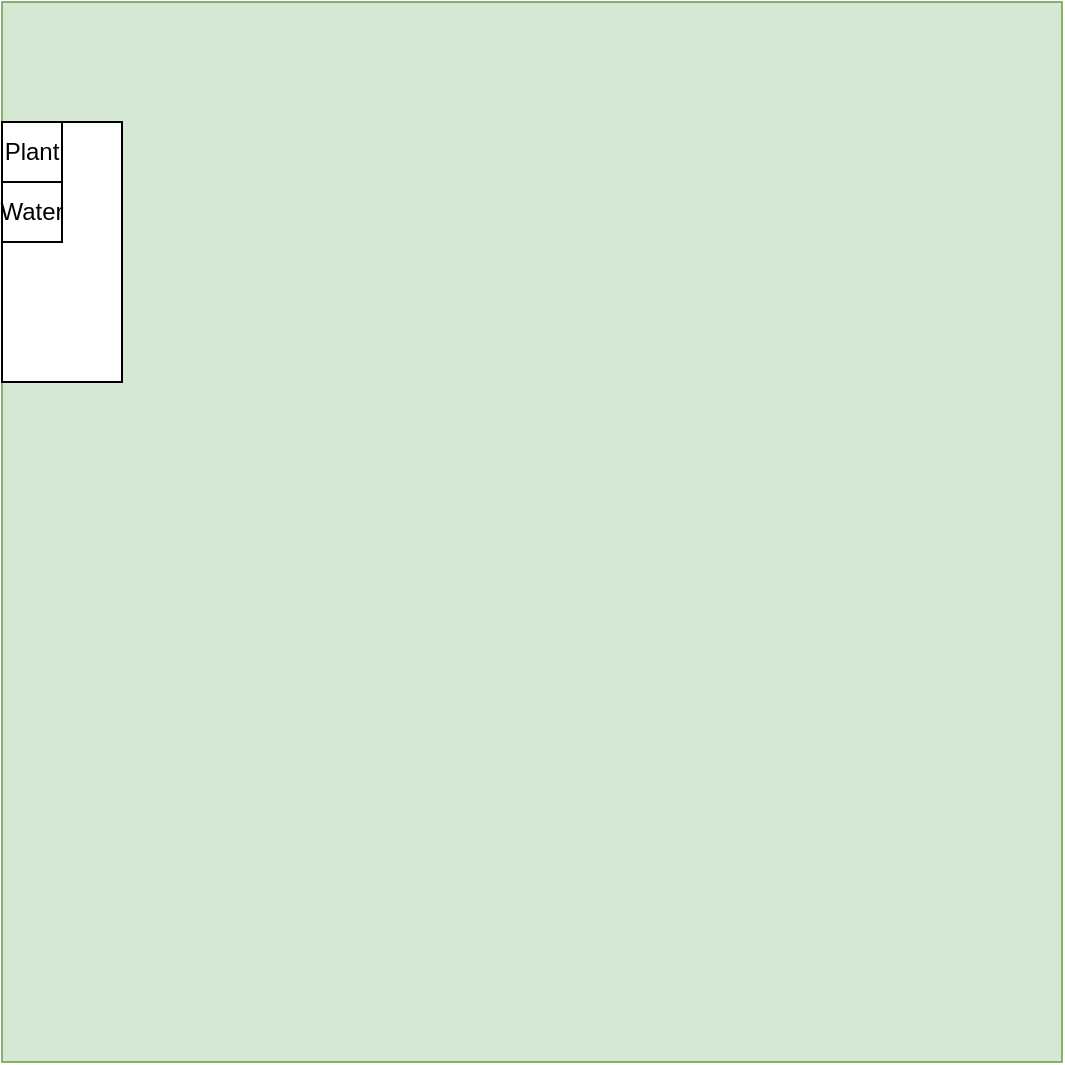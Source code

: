 <mxfile version="22.1.13" type="device">
  <diagram name="Page-1" id="uOmsuXj9vbkT5nmtv6yr">
    <mxGraphModel dx="1434" dy="795" grid="1" gridSize="10" guides="1" tooltips="1" connect="1" arrows="1" fold="1" page="1" pageScale="1" pageWidth="850" pageHeight="1100" math="0" shadow="0">
      <root>
        <mxCell id="0" />
        <mxCell id="1" parent="0" />
        <mxCell id="kIuFIhq83uNE9ZGzUAes-1" value="" style="whiteSpace=wrap;html=1;aspect=fixed;fillColor=#d5e8d4;strokeColor=#82b366;" vertex="1" parent="1">
          <mxGeometry x="260" y="170" width="530" height="530" as="geometry" />
        </mxCell>
        <mxCell id="kIuFIhq83uNE9ZGzUAes-2" value="" style="rounded=0;whiteSpace=wrap;html=1;" vertex="1" parent="1">
          <mxGeometry x="260" y="230" width="60" height="130" as="geometry" />
        </mxCell>
        <mxCell id="kIuFIhq83uNE9ZGzUAes-4" value="Plant" style="whiteSpace=wrap;html=1;aspect=fixed;" vertex="1" parent="1">
          <mxGeometry x="260" y="230" width="30" height="30" as="geometry" />
        </mxCell>
        <mxCell id="kIuFIhq83uNE9ZGzUAes-5" value="Water" style="whiteSpace=wrap;html=1;aspect=fixed;" vertex="1" parent="1">
          <mxGeometry x="260" y="260" width="30" height="30" as="geometry" />
        </mxCell>
      </root>
    </mxGraphModel>
  </diagram>
</mxfile>
